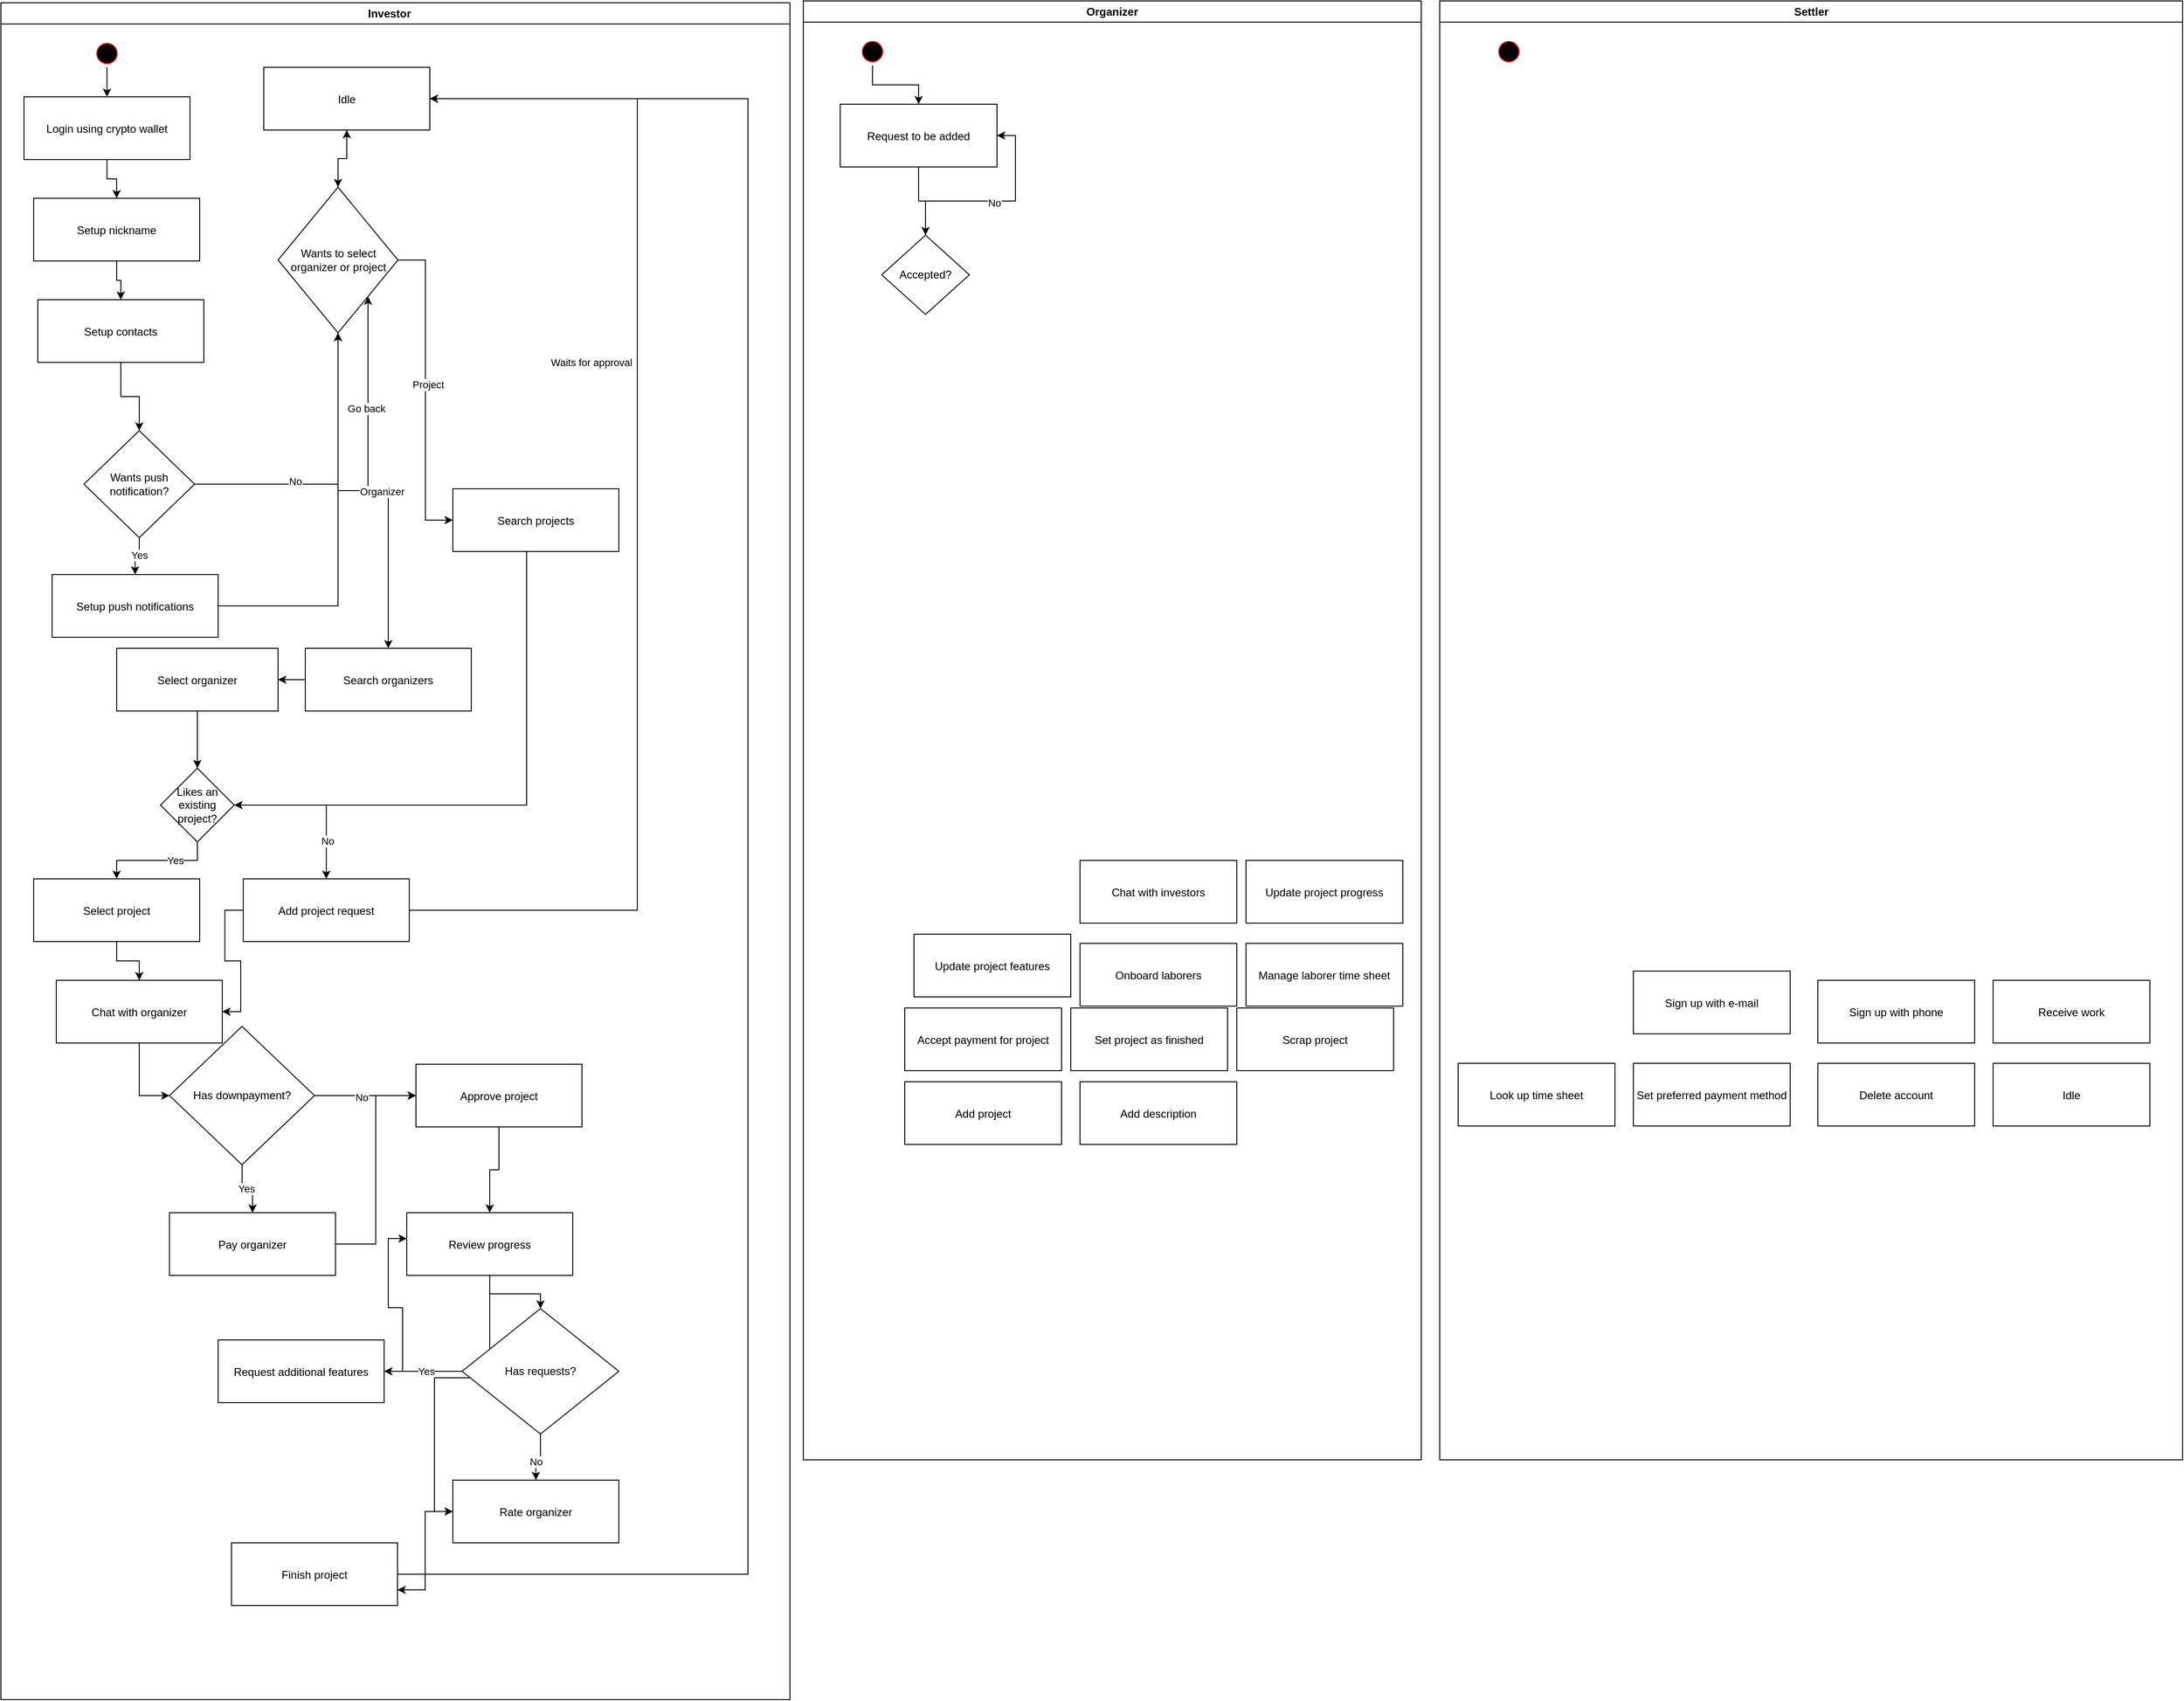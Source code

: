 <mxfile version="24.7.16">
  <diagram name="Page-1" id="e7e014a7-5840-1c2e-5031-d8a46d1fe8dd">
    <mxGraphModel dx="3354" dy="1901" grid="1" gridSize="10" guides="1" tooltips="1" connect="1" arrows="1" fold="1" page="1" pageScale="1" pageWidth="1920" pageHeight="1200" background="none" math="0" shadow="0">
      <root>
        <mxCell id="0" />
        <mxCell id="1" parent="0" />
        <mxCell id="2" value="Investor    " style="swimlane;whiteSpace=wrap" parent="1" vertex="1">
          <mxGeometry x="40" y="130" width="855.5" height="1840" as="geometry" />
        </mxCell>
        <mxCell id="VlkPv9jspcL5AIq_9kxq-81" style="edgeStyle=orthogonalEdgeStyle;rounded=0;orthogonalLoop=1;jettySize=auto;html=1;" edge="1" parent="2" source="5" target="VlkPv9jspcL5AIq_9kxq-46">
          <mxGeometry relative="1" as="geometry" />
        </mxCell>
        <mxCell id="5" value="" style="ellipse;shape=startState;fillColor=#000000;strokeColor=#ff0000;" parent="2" vertex="1">
          <mxGeometry x="100" y="40" width="30" height="30" as="geometry" />
        </mxCell>
        <mxCell id="VlkPv9jspcL5AIq_9kxq-82" style="edgeStyle=orthogonalEdgeStyle;rounded=0;orthogonalLoop=1;jettySize=auto;html=1;" edge="1" parent="2" source="VlkPv9jspcL5AIq_9kxq-46" target="VlkPv9jspcL5AIq_9kxq-47">
          <mxGeometry relative="1" as="geometry" />
        </mxCell>
        <mxCell id="VlkPv9jspcL5AIq_9kxq-46" value="Login using crypto wallet" style="" vertex="1" parent="2">
          <mxGeometry x="25" y="102" width="180" height="68" as="geometry" />
        </mxCell>
        <mxCell id="VlkPv9jspcL5AIq_9kxq-83" style="edgeStyle=orthogonalEdgeStyle;rounded=0;orthogonalLoop=1;jettySize=auto;html=1;" edge="1" parent="2" source="VlkPv9jspcL5AIq_9kxq-47" target="VlkPv9jspcL5AIq_9kxq-48">
          <mxGeometry relative="1" as="geometry" />
        </mxCell>
        <mxCell id="VlkPv9jspcL5AIq_9kxq-47" value="Setup nickname" style="" vertex="1" parent="2">
          <mxGeometry x="35.5" y="212" width="180" height="68" as="geometry" />
        </mxCell>
        <mxCell id="VlkPv9jspcL5AIq_9kxq-85" value="" style="edgeStyle=orthogonalEdgeStyle;rounded=0;orthogonalLoop=1;jettySize=auto;html=1;" edge="1" parent="2" source="VlkPv9jspcL5AIq_9kxq-48" target="VlkPv9jspcL5AIq_9kxq-84">
          <mxGeometry relative="1" as="geometry" />
        </mxCell>
        <mxCell id="VlkPv9jspcL5AIq_9kxq-48" value="Setup contacts" style="" vertex="1" parent="2">
          <mxGeometry x="40" y="322" width="180" height="68" as="geometry" />
        </mxCell>
        <mxCell id="VlkPv9jspcL5AIq_9kxq-103" style="edgeStyle=orthogonalEdgeStyle;rounded=0;orthogonalLoop=1;jettySize=auto;html=1;" edge="1" parent="2" source="VlkPv9jspcL5AIq_9kxq-49" target="VlkPv9jspcL5AIq_9kxq-88">
          <mxGeometry relative="1" as="geometry" />
        </mxCell>
        <mxCell id="VlkPv9jspcL5AIq_9kxq-49" value="Setup push notifications" style="" vertex="1" parent="2">
          <mxGeometry x="55.5" y="620" width="180" height="68" as="geometry" />
        </mxCell>
        <mxCell id="VlkPv9jspcL5AIq_9kxq-93" style="edgeStyle=orthogonalEdgeStyle;rounded=0;orthogonalLoop=1;jettySize=auto;html=1;entryX=1;entryY=1;entryDx=0;entryDy=0;" edge="1" parent="2" source="VlkPv9jspcL5AIq_9kxq-50" target="VlkPv9jspcL5AIq_9kxq-88">
          <mxGeometry relative="1" as="geometry" />
        </mxCell>
        <mxCell id="VlkPv9jspcL5AIq_9kxq-94" value="Go back" style="edgeLabel;html=1;align=center;verticalAlign=middle;resizable=0;points=[];" vertex="1" connectable="0" parent="VlkPv9jspcL5AIq_9kxq-93">
          <mxGeometry x="0.402" y="3" relative="1" as="geometry">
            <mxPoint x="1" y="1" as="offset" />
          </mxGeometry>
        </mxCell>
        <mxCell id="VlkPv9jspcL5AIq_9kxq-97" style="edgeStyle=orthogonalEdgeStyle;rounded=0;orthogonalLoop=1;jettySize=auto;html=1;" edge="1" parent="2" source="VlkPv9jspcL5AIq_9kxq-50" target="VlkPv9jspcL5AIq_9kxq-51">
          <mxGeometry relative="1" as="geometry" />
        </mxCell>
        <mxCell id="VlkPv9jspcL5AIq_9kxq-50" value="Search organizers" style="" vertex="1" parent="2">
          <mxGeometry x="330" y="700" width="180" height="68" as="geometry" />
        </mxCell>
        <mxCell id="VlkPv9jspcL5AIq_9kxq-111" value="" style="edgeStyle=orthogonalEdgeStyle;rounded=0;orthogonalLoop=1;jettySize=auto;html=1;" edge="1" parent="2" source="VlkPv9jspcL5AIq_9kxq-51" target="VlkPv9jspcL5AIq_9kxq-110">
          <mxGeometry relative="1" as="geometry" />
        </mxCell>
        <mxCell id="VlkPv9jspcL5AIq_9kxq-51" value="Select organizer" style="" vertex="1" parent="2">
          <mxGeometry x="125.5" y="700" width="175" height="68" as="geometry" />
        </mxCell>
        <mxCell id="VlkPv9jspcL5AIq_9kxq-113" style="edgeStyle=orthogonalEdgeStyle;rounded=0;orthogonalLoop=1;jettySize=auto;html=1;entryX=1;entryY=0.5;entryDx=0;entryDy=0;" edge="1" parent="2" source="VlkPv9jspcL5AIq_9kxq-52" target="VlkPv9jspcL5AIq_9kxq-110">
          <mxGeometry relative="1" as="geometry">
            <Array as="points">
              <mxPoint x="570" y="870" />
            </Array>
          </mxGeometry>
        </mxCell>
        <mxCell id="VlkPv9jspcL5AIq_9kxq-52" value="Search projects" style="" vertex="1" parent="2">
          <mxGeometry x="490" y="527" width="180" height="68" as="geometry" />
        </mxCell>
        <mxCell id="VlkPv9jspcL5AIq_9kxq-118" style="edgeStyle=orthogonalEdgeStyle;rounded=0;orthogonalLoop=1;jettySize=auto;html=1;entryX=1;entryY=0.5;entryDx=0;entryDy=0;" edge="1" parent="2" source="VlkPv9jspcL5AIq_9kxq-53" target="VlkPv9jspcL5AIq_9kxq-107">
          <mxGeometry relative="1" as="geometry">
            <Array as="points">
              <mxPoint x="690" y="984" />
              <mxPoint x="690" y="104" />
            </Array>
          </mxGeometry>
        </mxCell>
        <mxCell id="VlkPv9jspcL5AIq_9kxq-119" value="Waits for approval" style="edgeLabel;html=1;align=center;verticalAlign=middle;resizable=0;points=[];" vertex="1" connectable="0" parent="VlkPv9jspcL5AIq_9kxq-118">
          <mxGeometry x="0.246" y="3" relative="1" as="geometry">
            <mxPoint x="-47" y="1" as="offset" />
          </mxGeometry>
        </mxCell>
        <mxCell id="VlkPv9jspcL5AIq_9kxq-130" style="edgeStyle=orthogonalEdgeStyle;rounded=0;orthogonalLoop=1;jettySize=auto;html=1;entryX=1;entryY=0.5;entryDx=0;entryDy=0;" edge="1" parent="2" source="VlkPv9jspcL5AIq_9kxq-53" target="VlkPv9jspcL5AIq_9kxq-54">
          <mxGeometry relative="1" as="geometry" />
        </mxCell>
        <mxCell id="VlkPv9jspcL5AIq_9kxq-53" value="Add project request" style="" vertex="1" parent="2">
          <mxGeometry x="262.75" y="950" width="180" height="68" as="geometry" />
        </mxCell>
        <mxCell id="VlkPv9jspcL5AIq_9kxq-131" style="edgeStyle=orthogonalEdgeStyle;rounded=0;orthogonalLoop=1;jettySize=auto;html=1;entryX=0;entryY=0.5;entryDx=0;entryDy=0;" edge="1" parent="2" source="VlkPv9jspcL5AIq_9kxq-54" target="VlkPv9jspcL5AIq_9kxq-120">
          <mxGeometry relative="1" as="geometry" />
        </mxCell>
        <mxCell id="VlkPv9jspcL5AIq_9kxq-54" value="Chat with organizer" style="" vertex="1" parent="2">
          <mxGeometry x="60" y="1060" width="180" height="68" as="geometry" />
        </mxCell>
        <mxCell id="VlkPv9jspcL5AIq_9kxq-127" style="edgeStyle=orthogonalEdgeStyle;rounded=0;orthogonalLoop=1;jettySize=auto;html=1;entryX=0;entryY=0.5;entryDx=0;entryDy=0;" edge="1" parent="2" source="VlkPv9jspcL5AIq_9kxq-55" target="VlkPv9jspcL5AIq_9kxq-124">
          <mxGeometry relative="1" as="geometry" />
        </mxCell>
        <mxCell id="VlkPv9jspcL5AIq_9kxq-55" value="Pay organizer" style="" vertex="1" parent="2">
          <mxGeometry x="182.75" y="1312" width="180" height="68" as="geometry" />
        </mxCell>
        <mxCell id="VlkPv9jspcL5AIq_9kxq-135" value="" style="edgeStyle=orthogonalEdgeStyle;rounded=0;orthogonalLoop=1;jettySize=auto;html=1;" edge="1" parent="2" source="VlkPv9jspcL5AIq_9kxq-56" target="VlkPv9jspcL5AIq_9kxq-134">
          <mxGeometry relative="1" as="geometry" />
        </mxCell>
        <mxCell id="VlkPv9jspcL5AIq_9kxq-143" style="edgeStyle=orthogonalEdgeStyle;rounded=0;orthogonalLoop=1;jettySize=auto;html=1;entryX=0;entryY=0.5;entryDx=0;entryDy=0;" edge="1" parent="2" source="VlkPv9jspcL5AIq_9kxq-56" target="VlkPv9jspcL5AIq_9kxq-57">
          <mxGeometry relative="1" as="geometry" />
        </mxCell>
        <mxCell id="VlkPv9jspcL5AIq_9kxq-56" value="Review progress" style="" vertex="1" parent="2">
          <mxGeometry x="440" y="1312" width="180" height="68" as="geometry" />
        </mxCell>
        <mxCell id="VlkPv9jspcL5AIq_9kxq-145" style="edgeStyle=orthogonalEdgeStyle;rounded=0;orthogonalLoop=1;jettySize=auto;html=1;entryX=1;entryY=0.75;entryDx=0;entryDy=0;" edge="1" parent="2" source="VlkPv9jspcL5AIq_9kxq-57" target="VlkPv9jspcL5AIq_9kxq-144">
          <mxGeometry relative="1" as="geometry" />
        </mxCell>
        <mxCell id="VlkPv9jspcL5AIq_9kxq-57" value="Rate organizer" style="" vertex="1" parent="2">
          <mxGeometry x="490" y="1602" width="180" height="68" as="geometry" />
        </mxCell>
        <mxCell id="VlkPv9jspcL5AIq_9kxq-129" style="edgeStyle=orthogonalEdgeStyle;rounded=0;orthogonalLoop=1;jettySize=auto;html=1;" edge="1" parent="2" source="VlkPv9jspcL5AIq_9kxq-58" target="VlkPv9jspcL5AIq_9kxq-54">
          <mxGeometry relative="1" as="geometry" />
        </mxCell>
        <mxCell id="VlkPv9jspcL5AIq_9kxq-58" value="Select project" style="" vertex="1" parent="2">
          <mxGeometry x="35.5" y="950" width="180" height="68" as="geometry" />
        </mxCell>
        <mxCell id="VlkPv9jspcL5AIq_9kxq-59" value="Request additional features" style="" vertex="1" parent="2">
          <mxGeometry x="235.5" y="1450" width="180" height="68" as="geometry" />
        </mxCell>
        <mxCell id="VlkPv9jspcL5AIq_9kxq-86" style="edgeStyle=orthogonalEdgeStyle;rounded=0;orthogonalLoop=1;jettySize=auto;html=1;" edge="1" parent="2" source="VlkPv9jspcL5AIq_9kxq-84" target="VlkPv9jspcL5AIq_9kxq-49">
          <mxGeometry relative="1" as="geometry" />
        </mxCell>
        <mxCell id="VlkPv9jspcL5AIq_9kxq-87" value="Yes" style="edgeLabel;html=1;align=center;verticalAlign=middle;resizable=0;points=[];" vertex="1" connectable="0" parent="VlkPv9jspcL5AIq_9kxq-86">
          <mxGeometry x="-0.146" relative="1" as="geometry">
            <mxPoint as="offset" />
          </mxGeometry>
        </mxCell>
        <mxCell id="VlkPv9jspcL5AIq_9kxq-89" value="" style="edgeStyle=orthogonalEdgeStyle;rounded=0;orthogonalLoop=1;jettySize=auto;html=1;" edge="1" parent="2" source="VlkPv9jspcL5AIq_9kxq-84" target="VlkPv9jspcL5AIq_9kxq-88">
          <mxGeometry relative="1" as="geometry" />
        </mxCell>
        <mxCell id="VlkPv9jspcL5AIq_9kxq-90" value="No" style="edgeLabel;html=1;align=center;verticalAlign=middle;resizable=0;points=[];" vertex="1" connectable="0" parent="VlkPv9jspcL5AIq_9kxq-89">
          <mxGeometry x="-0.32" y="3" relative="1" as="geometry">
            <mxPoint as="offset" />
          </mxGeometry>
        </mxCell>
        <mxCell id="VlkPv9jspcL5AIq_9kxq-84" value="Wants push notification?" style="rhombus;whiteSpace=wrap;html=1;" vertex="1" parent="2">
          <mxGeometry x="90" y="464" width="120" height="116" as="geometry" />
        </mxCell>
        <mxCell id="VlkPv9jspcL5AIq_9kxq-91" style="edgeStyle=orthogonalEdgeStyle;rounded=0;orthogonalLoop=1;jettySize=auto;html=1;" edge="1" parent="2" source="VlkPv9jspcL5AIq_9kxq-88" target="VlkPv9jspcL5AIq_9kxq-50">
          <mxGeometry relative="1" as="geometry" />
        </mxCell>
        <mxCell id="VlkPv9jspcL5AIq_9kxq-92" value="Organizer" style="edgeLabel;html=1;align=center;verticalAlign=middle;resizable=0;points=[];" vertex="1" connectable="0" parent="VlkPv9jspcL5AIq_9kxq-91">
          <mxGeometry x="0.1" y="-1" relative="1" as="geometry">
            <mxPoint as="offset" />
          </mxGeometry>
        </mxCell>
        <mxCell id="VlkPv9jspcL5AIq_9kxq-95" style="edgeStyle=orthogonalEdgeStyle;rounded=0;orthogonalLoop=1;jettySize=auto;html=1;entryX=0;entryY=0.5;entryDx=0;entryDy=0;" edge="1" parent="2" source="VlkPv9jspcL5AIq_9kxq-88" target="VlkPv9jspcL5AIq_9kxq-52">
          <mxGeometry relative="1" as="geometry" />
        </mxCell>
        <mxCell id="VlkPv9jspcL5AIq_9kxq-96" value="Project" style="edgeLabel;html=1;align=center;verticalAlign=middle;resizable=0;points=[];" vertex="1" connectable="0" parent="VlkPv9jspcL5AIq_9kxq-95">
          <mxGeometry x="-0.04" y="2" relative="1" as="geometry">
            <mxPoint as="offset" />
          </mxGeometry>
        </mxCell>
        <mxCell id="VlkPv9jspcL5AIq_9kxq-108" style="edgeStyle=orthogonalEdgeStyle;rounded=0;orthogonalLoop=1;jettySize=auto;html=1;entryX=0.5;entryY=1;entryDx=0;entryDy=0;" edge="1" parent="2" source="VlkPv9jspcL5AIq_9kxq-88" target="VlkPv9jspcL5AIq_9kxq-107">
          <mxGeometry relative="1" as="geometry" />
        </mxCell>
        <mxCell id="VlkPv9jspcL5AIq_9kxq-88" value="Wants to select organizer or project" style="rhombus;whiteSpace=wrap;html=1;" vertex="1" parent="2">
          <mxGeometry x="300.5" y="200" width="130" height="158" as="geometry" />
        </mxCell>
        <mxCell id="VlkPv9jspcL5AIq_9kxq-109" style="edgeStyle=orthogonalEdgeStyle;rounded=0;orthogonalLoop=1;jettySize=auto;html=1;entryX=0.5;entryY=0;entryDx=0;entryDy=0;" edge="1" parent="2" source="VlkPv9jspcL5AIq_9kxq-107" target="VlkPv9jspcL5AIq_9kxq-88">
          <mxGeometry relative="1" as="geometry" />
        </mxCell>
        <mxCell id="VlkPv9jspcL5AIq_9kxq-107" value="Idle" style="" vertex="1" parent="2">
          <mxGeometry x="285" y="70" width="180" height="68" as="geometry" />
        </mxCell>
        <mxCell id="VlkPv9jspcL5AIq_9kxq-114" style="edgeStyle=orthogonalEdgeStyle;rounded=0;orthogonalLoop=1;jettySize=auto;html=1;" edge="1" parent="2" source="VlkPv9jspcL5AIq_9kxq-110" target="VlkPv9jspcL5AIq_9kxq-53">
          <mxGeometry relative="1" as="geometry" />
        </mxCell>
        <mxCell id="VlkPv9jspcL5AIq_9kxq-115" value="No" style="edgeLabel;html=1;align=center;verticalAlign=middle;resizable=0;points=[];" vertex="1" connectable="0" parent="VlkPv9jspcL5AIq_9kxq-114">
          <mxGeometry x="0.544" y="1" relative="1" as="geometry">
            <mxPoint as="offset" />
          </mxGeometry>
        </mxCell>
        <mxCell id="VlkPv9jspcL5AIq_9kxq-116" style="edgeStyle=orthogonalEdgeStyle;rounded=0;orthogonalLoop=1;jettySize=auto;html=1;" edge="1" parent="2" source="VlkPv9jspcL5AIq_9kxq-110" target="VlkPv9jspcL5AIq_9kxq-58">
          <mxGeometry relative="1" as="geometry" />
        </mxCell>
        <mxCell id="VlkPv9jspcL5AIq_9kxq-117" value="Yes" style="edgeLabel;html=1;align=center;verticalAlign=middle;resizable=0;points=[];" vertex="1" connectable="0" parent="VlkPv9jspcL5AIq_9kxq-116">
          <mxGeometry x="-0.31" relative="1" as="geometry">
            <mxPoint as="offset" />
          </mxGeometry>
        </mxCell>
        <mxCell id="VlkPv9jspcL5AIq_9kxq-110" value="Likes an existing project?" style="rhombus;whiteSpace=wrap;html=1;" vertex="1" parent="2">
          <mxGeometry x="173" y="830" width="80" height="80" as="geometry" />
        </mxCell>
        <mxCell id="VlkPv9jspcL5AIq_9kxq-122" style="edgeStyle=orthogonalEdgeStyle;rounded=0;orthogonalLoop=1;jettySize=auto;html=1;" edge="1" parent="2" source="VlkPv9jspcL5AIq_9kxq-120" target="VlkPv9jspcL5AIq_9kxq-55">
          <mxGeometry relative="1" as="geometry" />
        </mxCell>
        <mxCell id="VlkPv9jspcL5AIq_9kxq-123" value="Yes" style="edgeLabel;html=1;align=center;verticalAlign=middle;resizable=0;points=[];" vertex="1" connectable="0" parent="VlkPv9jspcL5AIq_9kxq-122">
          <mxGeometry x="-0.034" relative="1" as="geometry">
            <mxPoint as="offset" />
          </mxGeometry>
        </mxCell>
        <mxCell id="VlkPv9jspcL5AIq_9kxq-125" style="edgeStyle=orthogonalEdgeStyle;rounded=0;orthogonalLoop=1;jettySize=auto;html=1;" edge="1" parent="2" source="VlkPv9jspcL5AIq_9kxq-120" target="VlkPv9jspcL5AIq_9kxq-124">
          <mxGeometry relative="1" as="geometry" />
        </mxCell>
        <mxCell id="VlkPv9jspcL5AIq_9kxq-126" value="No" style="edgeLabel;html=1;align=center;verticalAlign=middle;resizable=0;points=[];" vertex="1" connectable="0" parent="VlkPv9jspcL5AIq_9kxq-125">
          <mxGeometry x="-0.075" y="-2" relative="1" as="geometry">
            <mxPoint as="offset" />
          </mxGeometry>
        </mxCell>
        <mxCell id="VlkPv9jspcL5AIq_9kxq-120" value="Has downpayment?" style="rhombus;whiteSpace=wrap;html=1;" vertex="1" parent="2">
          <mxGeometry x="182.75" y="1110" width="157.25" height="150" as="geometry" />
        </mxCell>
        <mxCell id="VlkPv9jspcL5AIq_9kxq-128" style="edgeStyle=orthogonalEdgeStyle;rounded=0;orthogonalLoop=1;jettySize=auto;html=1;entryX=0.5;entryY=0;entryDx=0;entryDy=0;" edge="1" parent="2" source="VlkPv9jspcL5AIq_9kxq-124" target="VlkPv9jspcL5AIq_9kxq-56">
          <mxGeometry relative="1" as="geometry" />
        </mxCell>
        <mxCell id="VlkPv9jspcL5AIq_9kxq-124" value="Approve project" style="" vertex="1" parent="2">
          <mxGeometry x="450" y="1151" width="180" height="68" as="geometry" />
        </mxCell>
        <mxCell id="VlkPv9jspcL5AIq_9kxq-136" style="edgeStyle=orthogonalEdgeStyle;rounded=0;orthogonalLoop=1;jettySize=auto;html=1;" edge="1" parent="2" source="VlkPv9jspcL5AIq_9kxq-134" target="VlkPv9jspcL5AIq_9kxq-59">
          <mxGeometry relative="1" as="geometry" />
        </mxCell>
        <mxCell id="VlkPv9jspcL5AIq_9kxq-137" value="Yes" style="edgeLabel;html=1;align=center;verticalAlign=middle;resizable=0;points=[];" vertex="1" connectable="0" parent="VlkPv9jspcL5AIq_9kxq-136">
          <mxGeometry x="-0.061" relative="1" as="geometry">
            <mxPoint as="offset" />
          </mxGeometry>
        </mxCell>
        <mxCell id="VlkPv9jspcL5AIq_9kxq-141" style="edgeStyle=orthogonalEdgeStyle;rounded=0;orthogonalLoop=1;jettySize=auto;html=1;" edge="1" parent="2" source="VlkPv9jspcL5AIq_9kxq-134" target="VlkPv9jspcL5AIq_9kxq-57">
          <mxGeometry relative="1" as="geometry" />
        </mxCell>
        <mxCell id="VlkPv9jspcL5AIq_9kxq-142" value="No" style="edgeLabel;html=1;align=center;verticalAlign=middle;resizable=0;points=[];" vertex="1" connectable="0" parent="VlkPv9jspcL5AIq_9kxq-141">
          <mxGeometry x="0.273" relative="1" as="geometry">
            <mxPoint as="offset" />
          </mxGeometry>
        </mxCell>
        <mxCell id="VlkPv9jspcL5AIq_9kxq-134" value="Has requests?" style="rhombus;whiteSpace=wrap;html=1;" vertex="1" parent="2">
          <mxGeometry x="500" y="1416" width="170" height="136" as="geometry" />
        </mxCell>
        <mxCell id="VlkPv9jspcL5AIq_9kxq-138" style="edgeStyle=orthogonalEdgeStyle;rounded=0;orthogonalLoop=1;jettySize=auto;html=1;entryX=0;entryY=0.412;entryDx=0;entryDy=0;entryPerimeter=0;" edge="1" parent="2" source="VlkPv9jspcL5AIq_9kxq-59" target="VlkPv9jspcL5AIq_9kxq-56">
          <mxGeometry relative="1" as="geometry" />
        </mxCell>
        <mxCell id="VlkPv9jspcL5AIq_9kxq-147" style="edgeStyle=orthogonalEdgeStyle;rounded=0;orthogonalLoop=1;jettySize=auto;html=1;entryX=1;entryY=0.5;entryDx=0;entryDy=0;" edge="1" parent="2" source="VlkPv9jspcL5AIq_9kxq-144" target="VlkPv9jspcL5AIq_9kxq-107">
          <mxGeometry relative="1" as="geometry">
            <Array as="points">
              <mxPoint x="810" y="1704" />
              <mxPoint x="810" y="104" />
            </Array>
          </mxGeometry>
        </mxCell>
        <mxCell id="VlkPv9jspcL5AIq_9kxq-144" value="Finish project" style="" vertex="1" parent="2">
          <mxGeometry x="250" y="1670" width="180" height="68" as="geometry" />
        </mxCell>
        <mxCell id="3" value="Organizer" style="swimlane;whiteSpace=wrap" parent="1" vertex="1">
          <mxGeometry x="910" y="128" width="670" height="1582" as="geometry" />
        </mxCell>
        <mxCell id="VlkPv9jspcL5AIq_9kxq-148" style="edgeStyle=orthogonalEdgeStyle;rounded=0;orthogonalLoop=1;jettySize=auto;html=1;" edge="1" parent="3" source="13" target="VlkPv9jspcL5AIq_9kxq-61">
          <mxGeometry relative="1" as="geometry" />
        </mxCell>
        <mxCell id="13" value="" style="ellipse;shape=startState;fillColor=#000000;strokeColor=#ff0000;" parent="3" vertex="1">
          <mxGeometry x="60" y="40" width="30" height="30" as="geometry" />
        </mxCell>
        <mxCell id="VlkPv9jspcL5AIq_9kxq-150" value="" style="edgeStyle=orthogonalEdgeStyle;rounded=0;orthogonalLoop=1;jettySize=auto;html=1;" edge="1" parent="3" source="VlkPv9jspcL5AIq_9kxq-61" target="VlkPv9jspcL5AIq_9kxq-149">
          <mxGeometry relative="1" as="geometry" />
        </mxCell>
        <mxCell id="VlkPv9jspcL5AIq_9kxq-61" value="Request to be added" style="" vertex="1" parent="3">
          <mxGeometry x="40" y="112" width="170" height="68" as="geometry" />
        </mxCell>
        <mxCell id="VlkPv9jspcL5AIq_9kxq-62" value="Add description" style="" vertex="1" parent="3">
          <mxGeometry x="300" y="1172" width="170" height="68" as="geometry" />
        </mxCell>
        <mxCell id="VlkPv9jspcL5AIq_9kxq-63" value="Add project" style="" vertex="1" parent="3">
          <mxGeometry x="110" y="1172" width="170" height="68" as="geometry" />
        </mxCell>
        <mxCell id="VlkPv9jspcL5AIq_9kxq-64" value="Chat with investors" style="" vertex="1" parent="3">
          <mxGeometry x="300" y="932" width="170" height="68" as="geometry" />
        </mxCell>
        <mxCell id="VlkPv9jspcL5AIq_9kxq-65" value="Update project progress" style="" vertex="1" parent="3">
          <mxGeometry x="480" y="932" width="170" height="68" as="geometry" />
        </mxCell>
        <mxCell id="VlkPv9jspcL5AIq_9kxq-66" value="Update project features" style="" vertex="1" parent="3">
          <mxGeometry x="120" y="1012" width="170" height="68" as="geometry" />
        </mxCell>
        <mxCell id="VlkPv9jspcL5AIq_9kxq-67" value="Onboard laborers" style="" vertex="1" parent="3">
          <mxGeometry x="300" y="1022" width="170" height="68" as="geometry" />
        </mxCell>
        <mxCell id="VlkPv9jspcL5AIq_9kxq-68" value="Manage laborer time sheet" style="" vertex="1" parent="3">
          <mxGeometry x="480" y="1022" width="170" height="68" as="geometry" />
        </mxCell>
        <mxCell id="VlkPv9jspcL5AIq_9kxq-69" value="Accept payment for project" style="" vertex="1" parent="3">
          <mxGeometry x="110" y="1092" width="170" height="68" as="geometry" />
        </mxCell>
        <mxCell id="VlkPv9jspcL5AIq_9kxq-70" value="Set project as finished" style="" vertex="1" parent="3">
          <mxGeometry x="290" y="1092" width="170" height="68" as="geometry" />
        </mxCell>
        <mxCell id="VlkPv9jspcL5AIq_9kxq-71" value="Scrap project" style="" vertex="1" parent="3">
          <mxGeometry x="470" y="1092" width="170" height="68" as="geometry" />
        </mxCell>
        <mxCell id="VlkPv9jspcL5AIq_9kxq-152" style="edgeStyle=orthogonalEdgeStyle;rounded=0;orthogonalLoop=1;jettySize=auto;html=1;entryX=1;entryY=0.5;entryDx=0;entryDy=0;" edge="1" parent="3" source="VlkPv9jspcL5AIq_9kxq-149" target="VlkPv9jspcL5AIq_9kxq-61">
          <mxGeometry relative="1" as="geometry" />
        </mxCell>
        <mxCell id="VlkPv9jspcL5AIq_9kxq-153" value="No" style="edgeLabel;html=1;align=center;verticalAlign=middle;resizable=0;points=[];" vertex="1" connectable="0" parent="VlkPv9jspcL5AIq_9kxq-152">
          <mxGeometry x="-0.02" y="-2" relative="1" as="geometry">
            <mxPoint x="1" as="offset" />
          </mxGeometry>
        </mxCell>
        <mxCell id="VlkPv9jspcL5AIq_9kxq-149" value="&lt;div&gt;Accepted?&lt;/div&gt;" style="rhombus;whiteSpace=wrap;html=1;" vertex="1" parent="3">
          <mxGeometry x="85" y="254" width="95" height="86" as="geometry" />
        </mxCell>
        <mxCell id="4" value="Settler" style="swimlane;whiteSpace=wrap" parent="1" vertex="1">
          <mxGeometry x="1600" y="128" width="805.5" height="1582" as="geometry" />
        </mxCell>
        <mxCell id="VlkPv9jspcL5AIq_9kxq-43" value="" style="ellipse;shape=startState;fillColor=#000000;strokeColor=#ff0000;" vertex="1" parent="4">
          <mxGeometry x="60" y="40" width="30" height="30" as="geometry" />
        </mxCell>
        <mxCell id="VlkPv9jspcL5AIq_9kxq-73" value="Sign up with e-mail" style="" vertex="1" parent="4">
          <mxGeometry x="210" y="1052" width="170" height="68" as="geometry" />
        </mxCell>
        <mxCell id="VlkPv9jspcL5AIq_9kxq-74" value="Sign up with phone" style="" vertex="1" parent="4">
          <mxGeometry x="410" y="1062" width="170" height="68" as="geometry" />
        </mxCell>
        <mxCell id="VlkPv9jspcL5AIq_9kxq-75" value="Receive work" style="" vertex="1" parent="4">
          <mxGeometry x="600" y="1062" width="170" height="68" as="geometry" />
        </mxCell>
        <mxCell id="VlkPv9jspcL5AIq_9kxq-76" value="Look up time sheet" style="" vertex="1" parent="4">
          <mxGeometry x="20" y="1152" width="170" height="68" as="geometry" />
        </mxCell>
        <mxCell id="VlkPv9jspcL5AIq_9kxq-77" value="Set preferred payment method" style="" vertex="1" parent="4">
          <mxGeometry x="210" y="1152" width="170" height="68" as="geometry" />
        </mxCell>
        <mxCell id="VlkPv9jspcL5AIq_9kxq-78" value="Delete account" style="" vertex="1" parent="4">
          <mxGeometry x="410" y="1152" width="170" height="68" as="geometry" />
        </mxCell>
        <mxCell id="VlkPv9jspcL5AIq_9kxq-79" value="Idle" style="" vertex="1" parent="4">
          <mxGeometry x="600" y="1152" width="170" height="68" as="geometry" />
        </mxCell>
      </root>
    </mxGraphModel>
  </diagram>
</mxfile>
